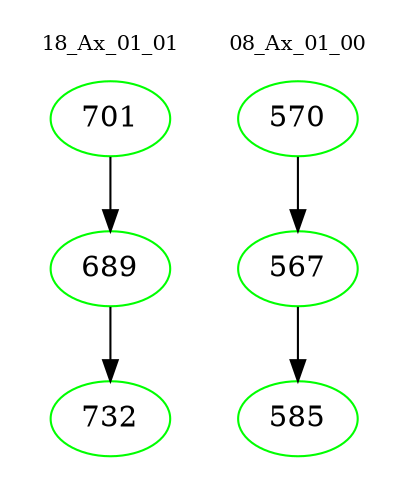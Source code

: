 digraph{
subgraph cluster_0 {
color = white
label = "18_Ax_01_01";
fontsize=10;
T0_701 [label="701", color="green"]
T0_701 -> T0_689 [color="black"]
T0_689 [label="689", color="green"]
T0_689 -> T0_732 [color="black"]
T0_732 [label="732", color="green"]
}
subgraph cluster_1 {
color = white
label = "08_Ax_01_00";
fontsize=10;
T1_570 [label="570", color="green"]
T1_570 -> T1_567 [color="black"]
T1_567 [label="567", color="green"]
T1_567 -> T1_585 [color="black"]
T1_585 [label="585", color="green"]
}
}
